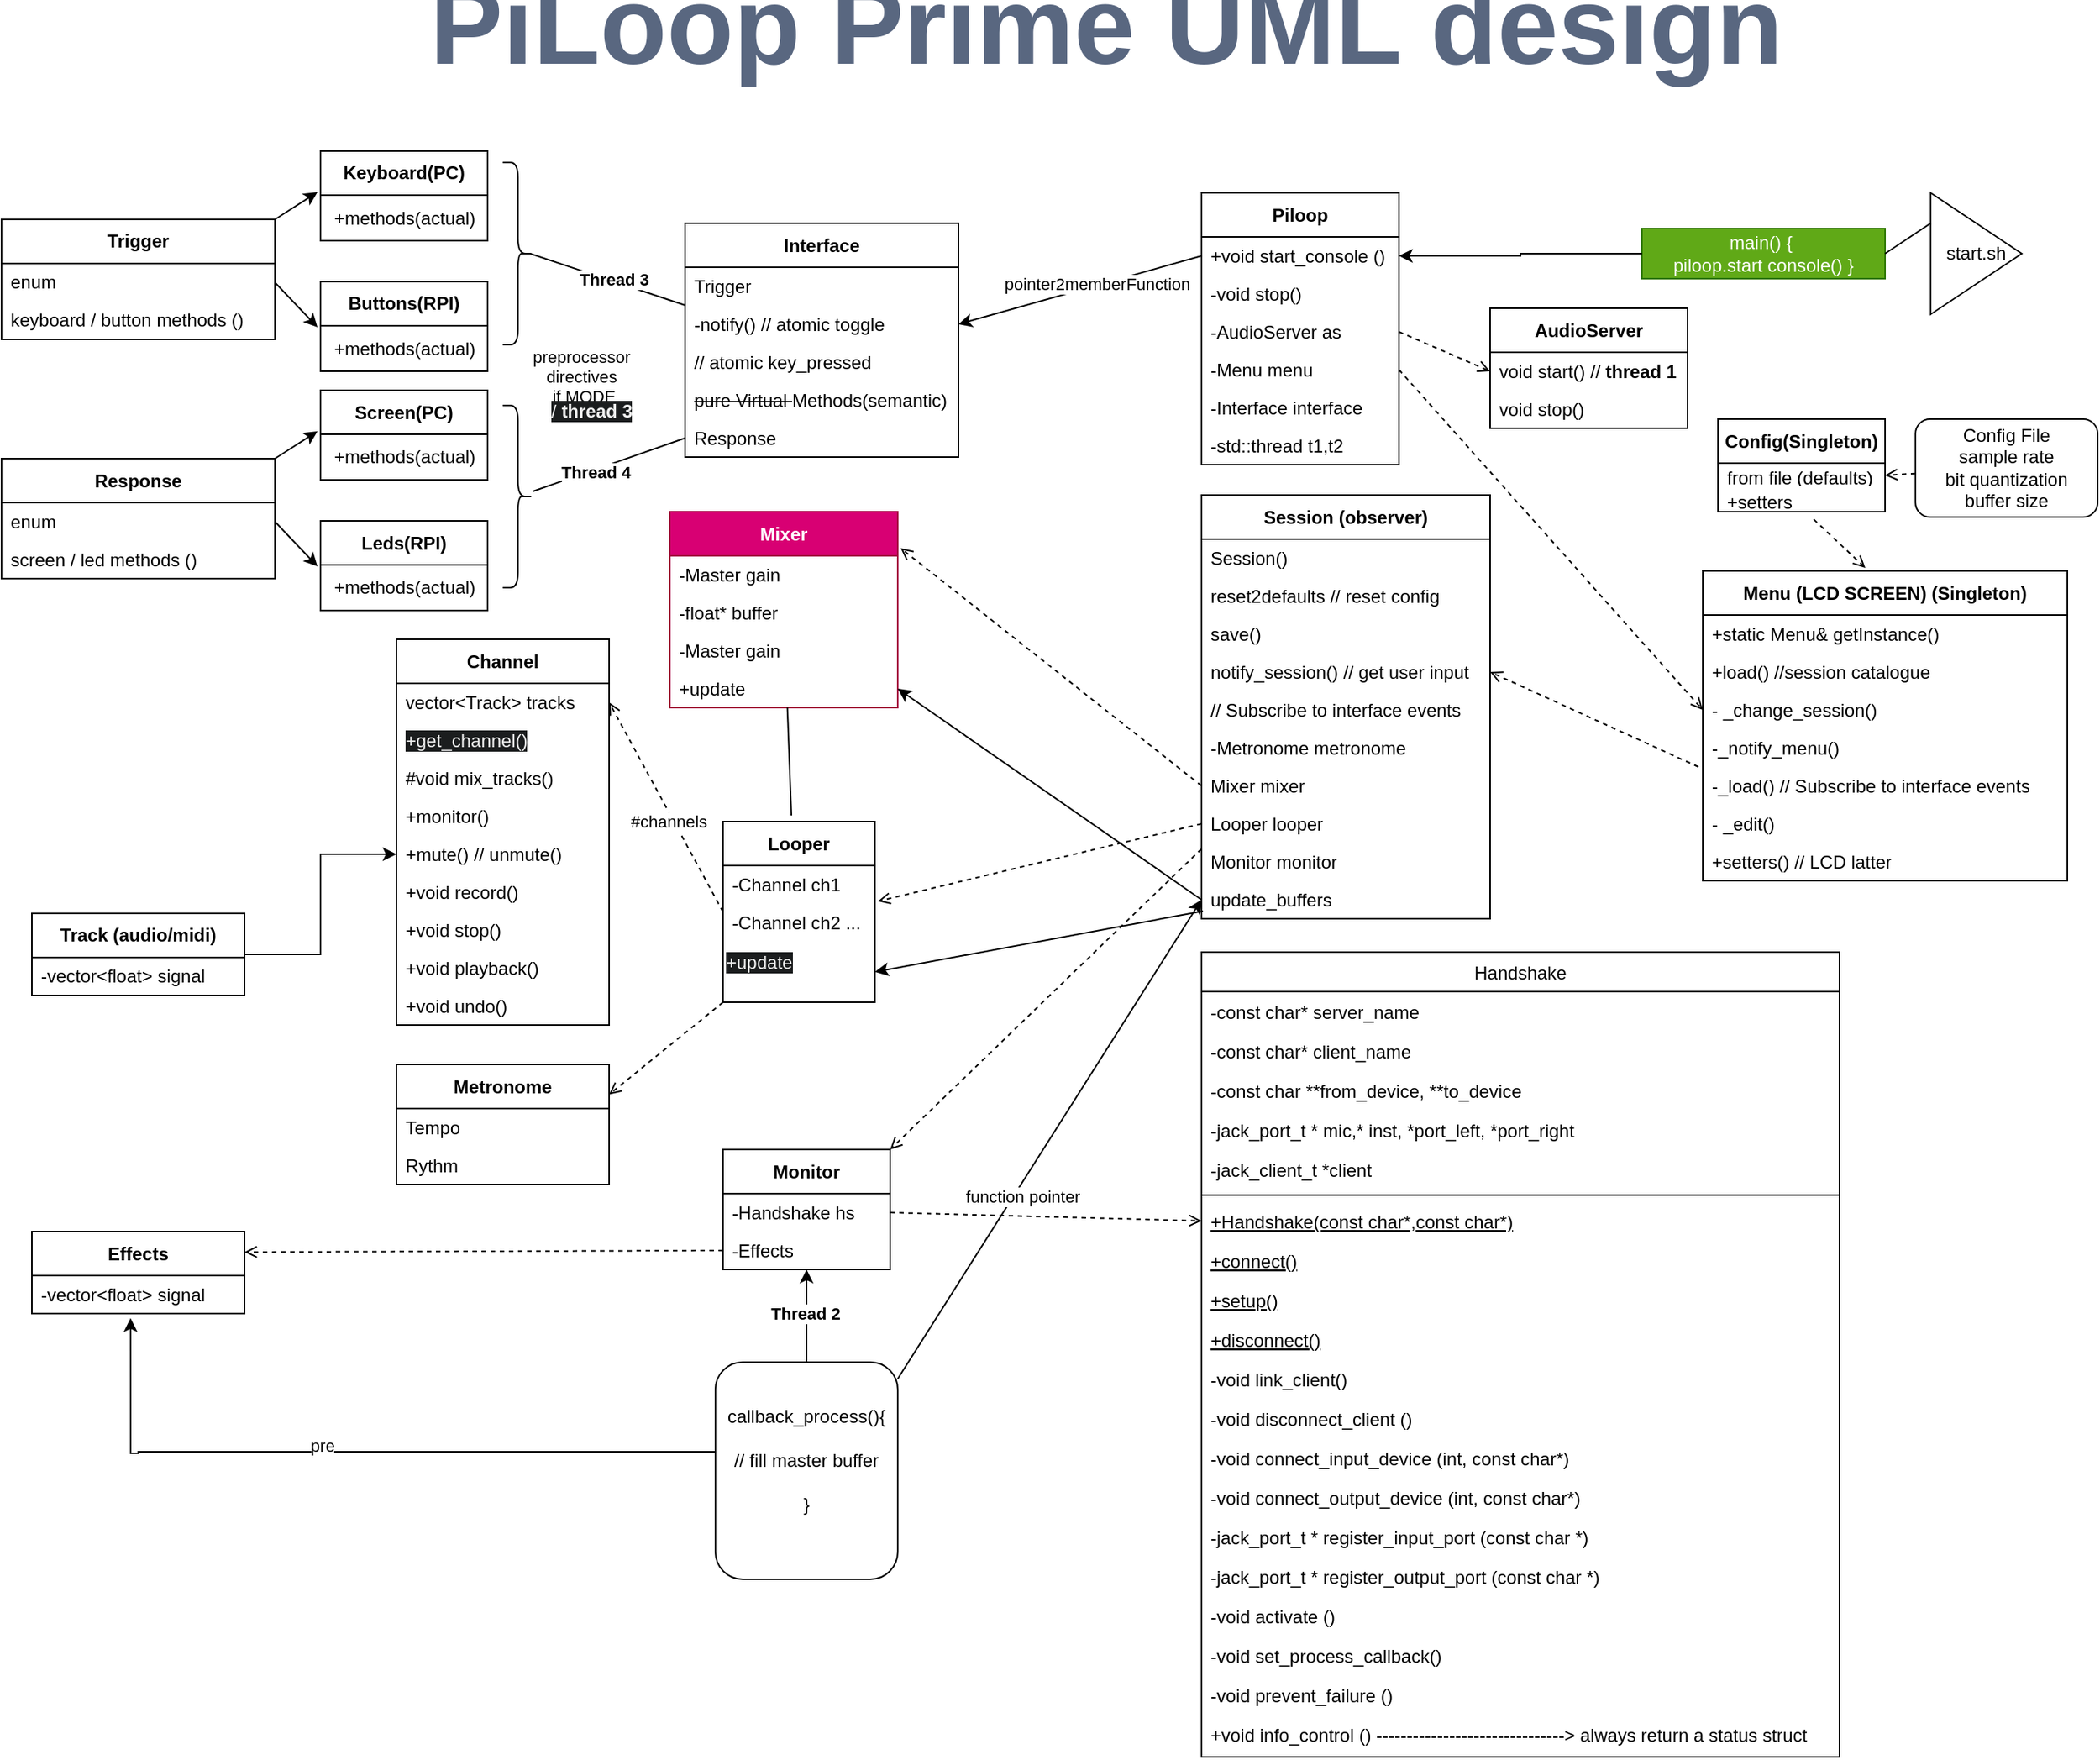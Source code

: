 <mxfile version="24.5.3" type="device">
  <diagram name="Page-1" id="XGVhcD9ddbo2J5RLGVp3">
    <mxGraphModel dx="2284" dy="835" grid="1" gridSize="10" guides="1" tooltips="1" connect="1" arrows="1" fold="1" page="1" pageScale="1" pageWidth="850" pageHeight="1100" math="0" shadow="0">
      <root>
        <mxCell id="0" />
        <mxCell id="1" parent="0" />
        <mxCell id="NVbt_FPyFfX7PNMJ_9gV-1" value="Handshake" style="swimlane;fontStyle=0;align=center;verticalAlign=top;childLayout=stackLayout;horizontal=1;startSize=26;horizontalStack=0;resizeParent=1;resizeLast=0;collapsible=1;marginBottom=0;rounded=0;shadow=0;strokeWidth=1;" parent="1" vertex="1">
          <mxGeometry x="740" y="890" width="420" height="530" as="geometry">
            <mxRectangle x="130" y="380" width="160" height="26" as="alternateBounds" />
          </mxGeometry>
        </mxCell>
        <mxCell id="NVbt_FPyFfX7PNMJ_9gV-2" value="-const char* server_name" style="text;align=left;verticalAlign=top;spacingLeft=4;spacingRight=4;overflow=hidden;rotatable=0;points=[[0,0.5],[1,0.5]];portConstraint=eastwest;" parent="NVbt_FPyFfX7PNMJ_9gV-1" vertex="1">
          <mxGeometry y="26" width="420" height="26" as="geometry" />
        </mxCell>
        <mxCell id="NVbt_FPyFfX7PNMJ_9gV-3" value="-const char* client_name" style="text;align=left;verticalAlign=top;spacingLeft=4;spacingRight=4;overflow=hidden;rotatable=0;points=[[0,0.5],[1,0.5]];portConstraint=eastwest;" parent="NVbt_FPyFfX7PNMJ_9gV-1" vertex="1">
          <mxGeometry y="52" width="420" height="26" as="geometry" />
        </mxCell>
        <mxCell id="NVbt_FPyFfX7PNMJ_9gV-4" value="-const char **from_device, **to_device" style="text;align=left;verticalAlign=top;spacingLeft=4;spacingRight=4;overflow=hidden;rotatable=0;points=[[0,0.5],[1,0.5]];portConstraint=eastwest;" parent="NVbt_FPyFfX7PNMJ_9gV-1" vertex="1">
          <mxGeometry y="78" width="420" height="26" as="geometry" />
        </mxCell>
        <mxCell id="NVbt_FPyFfX7PNMJ_9gV-5" value="-jack_port_t * mic,* inst, *port_left, *port_right" style="text;align=left;verticalAlign=top;spacingLeft=4;spacingRight=4;overflow=hidden;rotatable=0;points=[[0,0.5],[1,0.5]];portConstraint=eastwest;" parent="NVbt_FPyFfX7PNMJ_9gV-1" vertex="1">
          <mxGeometry y="104" width="420" height="26" as="geometry" />
        </mxCell>
        <mxCell id="NVbt_FPyFfX7PNMJ_9gV-6" value="-jack_client_t *client" style="text;align=left;verticalAlign=top;spacingLeft=4;spacingRight=4;overflow=hidden;rotatable=0;points=[[0,0.5],[1,0.5]];portConstraint=eastwest;" parent="NVbt_FPyFfX7PNMJ_9gV-1" vertex="1">
          <mxGeometry y="130" width="420" height="26" as="geometry" />
        </mxCell>
        <mxCell id="NVbt_FPyFfX7PNMJ_9gV-7" value="" style="line;html=1;strokeWidth=1;align=left;verticalAlign=middle;spacingTop=-1;spacingLeft=3;spacingRight=3;rotatable=0;labelPosition=right;points=[];portConstraint=eastwest;" parent="NVbt_FPyFfX7PNMJ_9gV-1" vertex="1">
          <mxGeometry y="156" width="420" height="8" as="geometry" />
        </mxCell>
        <mxCell id="NVbt_FPyFfX7PNMJ_9gV-8" value="+Handshake(const char*,const char*)" style="text;align=left;verticalAlign=top;spacingLeft=4;spacingRight=4;overflow=hidden;rotatable=0;points=[[0,0.5],[1,0.5]];portConstraint=eastwest;fontStyle=4" parent="NVbt_FPyFfX7PNMJ_9gV-1" vertex="1">
          <mxGeometry y="164" width="420" height="26" as="geometry" />
        </mxCell>
        <mxCell id="NVbt_FPyFfX7PNMJ_9gV-9" value="+connect()" style="text;align=left;verticalAlign=top;spacingLeft=4;spacingRight=4;overflow=hidden;rotatable=0;points=[[0,0.5],[1,0.5]];portConstraint=eastwest;fontStyle=4" parent="NVbt_FPyFfX7PNMJ_9gV-1" vertex="1">
          <mxGeometry y="190" width="420" height="26" as="geometry" />
        </mxCell>
        <mxCell id="NVbt_FPyFfX7PNMJ_9gV-10" value="+setup()" style="text;align=left;verticalAlign=top;spacingLeft=4;spacingRight=4;overflow=hidden;rotatable=0;points=[[0,0.5],[1,0.5]];portConstraint=eastwest;fontStyle=4" parent="NVbt_FPyFfX7PNMJ_9gV-1" vertex="1">
          <mxGeometry y="216" width="420" height="26" as="geometry" />
        </mxCell>
        <mxCell id="NVbt_FPyFfX7PNMJ_9gV-11" value="+disconnect()" style="text;align=left;verticalAlign=top;spacingLeft=4;spacingRight=4;overflow=hidden;rotatable=0;points=[[0,0.5],[1,0.5]];portConstraint=eastwest;fontStyle=4" parent="NVbt_FPyFfX7PNMJ_9gV-1" vertex="1">
          <mxGeometry y="242" width="420" height="26" as="geometry" />
        </mxCell>
        <mxCell id="NVbt_FPyFfX7PNMJ_9gV-12" value="-void link_client()" style="text;align=left;verticalAlign=top;spacingLeft=4;spacingRight=4;overflow=hidden;rotatable=0;points=[[0,0.5],[1,0.5]];portConstraint=eastwest;rounded=0;shadow=0;html=0;" parent="NVbt_FPyFfX7PNMJ_9gV-1" vertex="1">
          <mxGeometry y="268" width="420" height="26" as="geometry" />
        </mxCell>
        <mxCell id="NVbt_FPyFfX7PNMJ_9gV-13" value="-void disconnect_client ()" style="text;align=left;verticalAlign=top;spacingLeft=4;spacingRight=4;overflow=hidden;rotatable=0;points=[[0,0.5],[1,0.5]];portConstraint=eastwest;rounded=0;shadow=0;html=0;" parent="NVbt_FPyFfX7PNMJ_9gV-1" vertex="1">
          <mxGeometry y="294" width="420" height="26" as="geometry" />
        </mxCell>
        <mxCell id="NVbt_FPyFfX7PNMJ_9gV-14" value="-void connect_input_device (int, const char*)" style="text;align=left;verticalAlign=top;spacingLeft=4;spacingRight=4;overflow=hidden;rotatable=0;points=[[0,0.5],[1,0.5]];portConstraint=eastwest;rounded=0;shadow=0;html=0;" parent="NVbt_FPyFfX7PNMJ_9gV-1" vertex="1">
          <mxGeometry y="320" width="420" height="26" as="geometry" />
        </mxCell>
        <mxCell id="NVbt_FPyFfX7PNMJ_9gV-15" value="-void connect_output_device (int, const char*)" style="text;align=left;verticalAlign=top;spacingLeft=4;spacingRight=4;overflow=hidden;rotatable=0;points=[[0,0.5],[1,0.5]];portConstraint=eastwest;rounded=0;shadow=0;html=0;" parent="NVbt_FPyFfX7PNMJ_9gV-1" vertex="1">
          <mxGeometry y="346" width="420" height="26" as="geometry" />
        </mxCell>
        <mxCell id="NVbt_FPyFfX7PNMJ_9gV-16" value="-jack_port_t * register_input_port (const char *)" style="text;align=left;verticalAlign=top;spacingLeft=4;spacingRight=4;overflow=hidden;rotatable=0;points=[[0,0.5],[1,0.5]];portConstraint=eastwest;" parent="NVbt_FPyFfX7PNMJ_9gV-1" vertex="1">
          <mxGeometry y="372" width="420" height="26" as="geometry" />
        </mxCell>
        <mxCell id="NVbt_FPyFfX7PNMJ_9gV-17" value="-jack_port_t * register_output_port (const char *)&#xa; " style="text;align=left;verticalAlign=top;spacingLeft=4;spacingRight=4;overflow=hidden;rotatable=0;points=[[0,0.5],[1,0.5]];portConstraint=eastwest;rounded=0;shadow=0;html=0;" parent="NVbt_FPyFfX7PNMJ_9gV-1" vertex="1">
          <mxGeometry y="398" width="420" height="26" as="geometry" />
        </mxCell>
        <mxCell id="NVbt_FPyFfX7PNMJ_9gV-18" value="-void activate ()" style="text;align=left;verticalAlign=top;spacingLeft=4;spacingRight=4;overflow=hidden;rotatable=0;points=[[0,0.5],[1,0.5]];portConstraint=eastwest;rounded=0;shadow=0;html=0;" parent="NVbt_FPyFfX7PNMJ_9gV-1" vertex="1">
          <mxGeometry y="424" width="420" height="26" as="geometry" />
        </mxCell>
        <mxCell id="NVbt_FPyFfX7PNMJ_9gV-19" value="-void set_process_callback()" style="text;align=left;verticalAlign=top;spacingLeft=4;spacingRight=4;overflow=hidden;rotatable=0;points=[[0,0.5],[1,0.5]];portConstraint=eastwest;rounded=0;shadow=0;html=0;" parent="NVbt_FPyFfX7PNMJ_9gV-1" vertex="1">
          <mxGeometry y="450" width="420" height="26" as="geometry" />
        </mxCell>
        <mxCell id="NVbt_FPyFfX7PNMJ_9gV-20" value="-void prevent_failure ()" style="text;align=left;verticalAlign=top;spacingLeft=4;spacingRight=4;overflow=hidden;rotatable=0;points=[[0,0.5],[1,0.5]];portConstraint=eastwest;rounded=0;shadow=0;html=0;" parent="NVbt_FPyFfX7PNMJ_9gV-1" vertex="1">
          <mxGeometry y="476" width="420" height="26" as="geometry" />
        </mxCell>
        <mxCell id="NVbt_FPyFfX7PNMJ_9gV-24" value="+void info_control () -------------------------------&gt; always return a status struct" style="text;align=left;verticalAlign=top;spacingLeft=4;spacingRight=4;overflow=hidden;rotatable=0;points=[[0,0.5],[1,0.5]];portConstraint=eastwest;rounded=0;shadow=0;html=0;" parent="NVbt_FPyFfX7PNMJ_9gV-1" vertex="1">
          <mxGeometry y="502" width="420" height="26" as="geometry" />
        </mxCell>
        <mxCell id="NVbt_FPyFfX7PNMJ_9gV-35" value="Interface" style="swimlane;fontStyle=1;align=center;verticalAlign=middle;childLayout=stackLayout;horizontal=1;startSize=29;horizontalStack=0;resizeParent=1;resizeParentMax=0;resizeLast=0;collapsible=0;marginBottom=0;html=1;whiteSpace=wrap;" parent="1" vertex="1">
          <mxGeometry x="400" y="410" width="180" height="154" as="geometry" />
        </mxCell>
        <mxCell id="NVbt_FPyFfX7PNMJ_9gV-36" value="Trigger" style="text;html=1;strokeColor=none;fillColor=none;align=left;verticalAlign=middle;spacingLeft=4;spacingRight=4;overflow=hidden;rotatable=0;points=[[0,0.5],[1,0.5]];portConstraint=eastwest;whiteSpace=wrap;" parent="NVbt_FPyFfX7PNMJ_9gV-35" vertex="1">
          <mxGeometry y="29" width="180" height="25" as="geometry" />
        </mxCell>
        <mxCell id="NVbt_FPyFfX7PNMJ_9gV-37" value="-notify() // atomic toggle" style="text;html=1;strokeColor=none;fillColor=none;align=left;verticalAlign=middle;spacingLeft=4;spacingRight=4;overflow=hidden;rotatable=0;points=[[0,0.5],[1,0.5]];portConstraint=eastwest;whiteSpace=wrap;" parent="NVbt_FPyFfX7PNMJ_9gV-35" vertex="1">
          <mxGeometry y="54" width="180" height="25" as="geometry" />
        </mxCell>
        <mxCell id="NVbt_FPyFfX7PNMJ_9gV-38" value="// atomic key_pressed" style="text;html=1;strokeColor=none;fillColor=none;align=left;verticalAlign=middle;spacingLeft=4;spacingRight=4;overflow=hidden;rotatable=0;points=[[0,0.5],[1,0.5]];portConstraint=eastwest;whiteSpace=wrap;" parent="NVbt_FPyFfX7PNMJ_9gV-35" vertex="1">
          <mxGeometry y="79" width="180" height="25" as="geometry" />
        </mxCell>
        <mxCell id="NVbt_FPyFfX7PNMJ_9gV-39" value="&lt;strike&gt;pure Virtual &lt;/strike&gt;Methods(semantic)" style="text;html=1;strokeColor=none;fillColor=none;align=left;verticalAlign=middle;spacingLeft=4;spacingRight=4;overflow=hidden;rotatable=0;points=[[0,0.5],[1,0.5]];portConstraint=eastwest;whiteSpace=wrap;" parent="NVbt_FPyFfX7PNMJ_9gV-35" vertex="1">
          <mxGeometry y="104" width="180" height="25" as="geometry" />
        </mxCell>
        <mxCell id="QDUoG8_joEL5aMxDovRl-28" value="Response" style="text;html=1;strokeColor=none;fillColor=none;align=left;verticalAlign=middle;spacingLeft=4;spacingRight=4;overflow=hidden;rotatable=0;points=[[0,0.5],[1,0.5]];portConstraint=eastwest;whiteSpace=wrap;" parent="NVbt_FPyFfX7PNMJ_9gV-35" vertex="1">
          <mxGeometry y="129" width="180" height="25" as="geometry" />
        </mxCell>
        <mxCell id="NVbt_FPyFfX7PNMJ_9gV-40" value="Track (audio/midi)" style="swimlane;fontStyle=1;align=center;verticalAlign=middle;childLayout=stackLayout;horizontal=1;startSize=29;horizontalStack=0;resizeParent=1;resizeParentMax=0;resizeLast=0;collapsible=0;marginBottom=0;html=1;whiteSpace=wrap;" parent="1" vertex="1">
          <mxGeometry x="-30" y="864.5" width="140" height="54" as="geometry" />
        </mxCell>
        <mxCell id="NVbt_FPyFfX7PNMJ_9gV-41" value="-vector&amp;lt;float&amp;gt; signal" style="text;html=1;strokeColor=none;fillColor=none;align=left;verticalAlign=middle;spacingLeft=4;spacingRight=4;overflow=hidden;rotatable=0;points=[[0,0.5],[1,0.5]];portConstraint=eastwest;whiteSpace=wrap;" parent="NVbt_FPyFfX7PNMJ_9gV-40" vertex="1">
          <mxGeometry y="29" width="140" height="25" as="geometry" />
        </mxCell>
        <mxCell id="NVbt_FPyFfX7PNMJ_9gV-42" value="Session (observer)" style="swimlane;fontStyle=1;align=center;verticalAlign=middle;childLayout=stackLayout;horizontal=1;startSize=29;horizontalStack=0;resizeParent=1;resizeParentMax=0;resizeLast=0;collapsible=0;marginBottom=0;html=1;whiteSpace=wrap;" parent="1" vertex="1">
          <mxGeometry x="740" y="589" width="190" height="279" as="geometry" />
        </mxCell>
        <mxCell id="NVbt_FPyFfX7PNMJ_9gV-43" value="Session()" style="text;html=1;strokeColor=none;fillColor=none;align=left;verticalAlign=middle;spacingLeft=4;spacingRight=4;overflow=hidden;rotatable=0;points=[[0,0.5],[1,0.5]];portConstraint=eastwest;whiteSpace=wrap;" parent="NVbt_FPyFfX7PNMJ_9gV-42" vertex="1">
          <mxGeometry y="29" width="190" height="25" as="geometry" />
        </mxCell>
        <mxCell id="NVbt_FPyFfX7PNMJ_9gV-44" value="reset2defaults // reset config" style="text;html=1;strokeColor=none;fillColor=none;align=left;verticalAlign=middle;spacingLeft=4;spacingRight=4;overflow=hidden;rotatable=0;points=[[0,0.5],[1,0.5]];portConstraint=eastwest;whiteSpace=wrap;" parent="NVbt_FPyFfX7PNMJ_9gV-42" vertex="1">
          <mxGeometry y="54" width="190" height="25" as="geometry" />
        </mxCell>
        <mxCell id="NVbt_FPyFfX7PNMJ_9gV-45" value="save()" style="text;html=1;strokeColor=none;fillColor=none;align=left;verticalAlign=middle;spacingLeft=4;spacingRight=4;overflow=hidden;rotatable=0;points=[[0,0.5],[1,0.5]];portConstraint=eastwest;whiteSpace=wrap;" parent="NVbt_FPyFfX7PNMJ_9gV-42" vertex="1">
          <mxGeometry y="79" width="190" height="25" as="geometry" />
        </mxCell>
        <mxCell id="NVbt_FPyFfX7PNMJ_9gV-46" value="notify_session() // get user input" style="text;html=1;strokeColor=none;fillColor=none;align=left;verticalAlign=middle;spacingLeft=4;spacingRight=4;overflow=hidden;rotatable=0;points=[[0,0.5],[1,0.5]];portConstraint=eastwest;whiteSpace=wrap;" parent="NVbt_FPyFfX7PNMJ_9gV-42" vertex="1">
          <mxGeometry y="104" width="190" height="25" as="geometry" />
        </mxCell>
        <mxCell id="NVbt_FPyFfX7PNMJ_9gV-47" value="// Subscribe to interface events" style="text;html=1;strokeColor=none;fillColor=none;align=left;verticalAlign=middle;spacingLeft=4;spacingRight=4;overflow=hidden;rotatable=0;points=[[0,0.5],[1,0.5]];portConstraint=eastwest;whiteSpace=wrap;" parent="NVbt_FPyFfX7PNMJ_9gV-42" vertex="1">
          <mxGeometry y="129" width="190" height="25" as="geometry" />
        </mxCell>
        <mxCell id="NVbt_FPyFfX7PNMJ_9gV-48" value="-Metronome metronome" style="text;html=1;strokeColor=none;fillColor=none;align=left;verticalAlign=middle;spacingLeft=4;spacingRight=4;overflow=hidden;rotatable=0;points=[[0,0.5],[1,0.5]];portConstraint=eastwest;whiteSpace=wrap;" parent="NVbt_FPyFfX7PNMJ_9gV-42" vertex="1">
          <mxGeometry y="154" width="190" height="25" as="geometry" />
        </mxCell>
        <mxCell id="NVbt_FPyFfX7PNMJ_9gV-50" value="Mixer mixer" style="text;html=1;strokeColor=none;fillColor=none;align=left;verticalAlign=middle;spacingLeft=4;spacingRight=4;overflow=hidden;rotatable=0;points=[[0,0.5],[1,0.5]];portConstraint=eastwest;whiteSpace=wrap;" parent="NVbt_FPyFfX7PNMJ_9gV-42" vertex="1">
          <mxGeometry y="179" width="190" height="25" as="geometry" />
        </mxCell>
        <mxCell id="NVbt_FPyFfX7PNMJ_9gV-49" value="Looper looper" style="text;html=1;strokeColor=none;fillColor=none;align=left;verticalAlign=middle;spacingLeft=4;spacingRight=4;overflow=hidden;rotatable=0;points=[[0,0.5],[1,0.5]];portConstraint=eastwest;whiteSpace=wrap;" parent="NVbt_FPyFfX7PNMJ_9gV-42" vertex="1">
          <mxGeometry y="204" width="190" height="25" as="geometry" />
        </mxCell>
        <mxCell id="NVbt_FPyFfX7PNMJ_9gV-51" value="Monitor monitor" style="text;html=1;strokeColor=none;fillColor=none;align=left;verticalAlign=middle;spacingLeft=4;spacingRight=4;overflow=hidden;rotatable=0;points=[[0,0.5],[1,0.5]];portConstraint=eastwest;whiteSpace=wrap;" parent="NVbt_FPyFfX7PNMJ_9gV-42" vertex="1">
          <mxGeometry y="229" width="190" height="25" as="geometry" />
        </mxCell>
        <mxCell id="QDUoG8_joEL5aMxDovRl-12" value="update_buffers" style="text;html=1;strokeColor=none;fillColor=none;align=left;verticalAlign=middle;spacingLeft=4;spacingRight=4;overflow=hidden;rotatable=0;points=[[0,0.5],[1,0.5]];portConstraint=eastwest;whiteSpace=wrap;" parent="NVbt_FPyFfX7PNMJ_9gV-42" vertex="1">
          <mxGeometry y="254" width="190" height="25" as="geometry" />
        </mxCell>
        <mxCell id="NVbt_FPyFfX7PNMJ_9gV-52" value="Metronome" style="swimlane;fontStyle=1;align=center;verticalAlign=middle;childLayout=stackLayout;horizontal=1;startSize=29;horizontalStack=0;resizeParent=1;resizeParentMax=0;resizeLast=0;collapsible=0;marginBottom=0;html=1;whiteSpace=wrap;" parent="1" vertex="1">
          <mxGeometry x="210" y="964" width="140" height="79" as="geometry" />
        </mxCell>
        <mxCell id="NVbt_FPyFfX7PNMJ_9gV-53" value="Tempo" style="text;html=1;strokeColor=none;fillColor=none;align=left;verticalAlign=middle;spacingLeft=4;spacingRight=4;overflow=hidden;rotatable=0;points=[[0,0.5],[1,0.5]];portConstraint=eastwest;whiteSpace=wrap;" parent="NVbt_FPyFfX7PNMJ_9gV-52" vertex="1">
          <mxGeometry y="29" width="140" height="25" as="geometry" />
        </mxCell>
        <mxCell id="NVbt_FPyFfX7PNMJ_9gV-54" value="Rythm" style="text;html=1;strokeColor=none;fillColor=none;align=left;verticalAlign=middle;spacingLeft=4;spacingRight=4;overflow=hidden;rotatable=0;points=[[0,0.5],[1,0.5]];portConstraint=eastwest;whiteSpace=wrap;" parent="NVbt_FPyFfX7PNMJ_9gV-52" vertex="1">
          <mxGeometry y="54" width="140" height="25" as="geometry" />
        </mxCell>
        <mxCell id="NVbt_FPyFfX7PNMJ_9gV-55" value="Menu (LCD SCREEN) (Singleton)" style="swimlane;fontStyle=1;align=center;verticalAlign=middle;childLayout=stackLayout;horizontal=1;startSize=29;horizontalStack=0;resizeParent=1;resizeParentMax=0;resizeLast=0;collapsible=0;marginBottom=0;html=1;whiteSpace=wrap;" parent="1" vertex="1">
          <mxGeometry x="1070" y="639" width="240" height="204" as="geometry" />
        </mxCell>
        <mxCell id="NVbt_FPyFfX7PNMJ_9gV-56" value="+static Menu&amp;amp; getInstance()" style="text;html=1;strokeColor=none;fillColor=none;align=left;verticalAlign=middle;spacingLeft=4;spacingRight=4;overflow=hidden;rotatable=0;points=[[0,0.5],[1,0.5]];portConstraint=eastwest;whiteSpace=wrap;" parent="NVbt_FPyFfX7PNMJ_9gV-55" vertex="1">
          <mxGeometry y="29" width="240" height="25" as="geometry" />
        </mxCell>
        <mxCell id="NVbt_FPyFfX7PNMJ_9gV-57" value="+load() //session catalogue" style="text;html=1;strokeColor=none;fillColor=none;align=left;verticalAlign=middle;spacingLeft=4;spacingRight=4;overflow=hidden;rotatable=0;points=[[0,0.5],[1,0.5]];portConstraint=eastwest;whiteSpace=wrap;" parent="NVbt_FPyFfX7PNMJ_9gV-55" vertex="1">
          <mxGeometry y="54" width="240" height="25" as="geometry" />
        </mxCell>
        <mxCell id="NVbt_FPyFfX7PNMJ_9gV-58" value="- _change_session()" style="text;html=1;strokeColor=none;fillColor=none;align=left;verticalAlign=middle;spacingLeft=4;spacingRight=4;overflow=hidden;rotatable=0;points=[[0,0.5],[1,0.5]];portConstraint=eastwest;whiteSpace=wrap;" parent="NVbt_FPyFfX7PNMJ_9gV-55" vertex="1">
          <mxGeometry y="79" width="240" height="25" as="geometry" />
        </mxCell>
        <mxCell id="NVbt_FPyFfX7PNMJ_9gV-59" value="-_notify_menu()" style="text;html=1;strokeColor=none;fillColor=none;align=left;verticalAlign=middle;spacingLeft=4;spacingRight=4;overflow=hidden;rotatable=0;points=[[0,0.5],[1,0.5]];portConstraint=eastwest;whiteSpace=wrap;" parent="NVbt_FPyFfX7PNMJ_9gV-55" vertex="1">
          <mxGeometry y="104" width="240" height="25" as="geometry" />
        </mxCell>
        <mxCell id="NVbt_FPyFfX7PNMJ_9gV-60" value="-_load() // Subscribe to interface events" style="text;html=1;strokeColor=none;fillColor=none;align=left;verticalAlign=middle;spacingLeft=4;spacingRight=4;overflow=hidden;rotatable=0;points=[[0,0.5],[1,0.5]];portConstraint=eastwest;whiteSpace=wrap;" parent="NVbt_FPyFfX7PNMJ_9gV-55" vertex="1">
          <mxGeometry y="129" width="240" height="25" as="geometry" />
        </mxCell>
        <mxCell id="NVbt_FPyFfX7PNMJ_9gV-61" value="- _edit()&amp;nbsp;" style="text;html=1;strokeColor=none;fillColor=none;align=left;verticalAlign=middle;spacingLeft=4;spacingRight=4;overflow=hidden;rotatable=0;points=[[0,0.5],[1,0.5]];portConstraint=eastwest;whiteSpace=wrap;" parent="NVbt_FPyFfX7PNMJ_9gV-55" vertex="1">
          <mxGeometry y="154" width="240" height="25" as="geometry" />
        </mxCell>
        <mxCell id="NVbt_FPyFfX7PNMJ_9gV-62" value="+setters() // LCD latter" style="text;html=1;strokeColor=none;fillColor=none;align=left;verticalAlign=middle;spacingLeft=4;spacingRight=4;overflow=hidden;rotatable=0;points=[[0,0.5],[1,0.5]];portConstraint=eastwest;whiteSpace=wrap;" parent="NVbt_FPyFfX7PNMJ_9gV-55" vertex="1">
          <mxGeometry y="179" width="240" height="25" as="geometry" />
        </mxCell>
        <mxCell id="NVbt_FPyFfX7PNMJ_9gV-63" value="Config(Singleton)" style="swimlane;fontStyle=1;align=center;verticalAlign=middle;childLayout=stackLayout;horizontal=1;startSize=29;horizontalStack=0;resizeParent=1;resizeParentMax=0;resizeLast=0;collapsible=0;marginBottom=0;html=1;whiteSpace=wrap;" parent="1" vertex="1">
          <mxGeometry x="1080" y="539" width="110" height="61" as="geometry" />
        </mxCell>
        <mxCell id="NVbt_FPyFfX7PNMJ_9gV-64" value="from&amp;nbsp;&lt;span style=&quot;background-color: initial;&quot;&gt;file (defaults)&lt;/span&gt;" style="text;html=1;strokeColor=none;fillColor=none;align=left;verticalAlign=middle;spacingLeft=4;spacingRight=4;overflow=hidden;rotatable=0;points=[[0,0.5],[1,0.5]];portConstraint=eastwest;whiteSpace=wrap;" parent="NVbt_FPyFfX7PNMJ_9gV-63" vertex="1">
          <mxGeometry y="29" width="110" height="16" as="geometry" />
        </mxCell>
        <mxCell id="NVbt_FPyFfX7PNMJ_9gV-65" value="+setters" style="text;html=1;strokeColor=none;fillColor=none;align=left;verticalAlign=middle;spacingLeft=4;spacingRight=4;overflow=hidden;rotatable=0;points=[[0,0.5],[1,0.5]];portConstraint=eastwest;whiteSpace=wrap;" parent="NVbt_FPyFfX7PNMJ_9gV-63" vertex="1">
          <mxGeometry y="45" width="110" height="16" as="geometry" />
        </mxCell>
        <mxCell id="NVbt_FPyFfX7PNMJ_9gV-66" value="Trigger" style="swimlane;fontStyle=1;align=center;verticalAlign=middle;childLayout=stackLayout;horizontal=1;startSize=29;horizontalStack=0;resizeParent=1;resizeParentMax=0;resizeLast=0;collapsible=0;marginBottom=0;html=1;whiteSpace=wrap;" parent="1" vertex="1">
          <mxGeometry x="-50" y="407.5" width="180" height="79" as="geometry" />
        </mxCell>
        <mxCell id="NVbt_FPyFfX7PNMJ_9gV-67" value="enum" style="text;html=1;strokeColor=none;fillColor=none;align=left;verticalAlign=middle;spacingLeft=4;spacingRight=4;overflow=hidden;rotatable=0;points=[[0,0.5],[1,0.5]];portConstraint=eastwest;whiteSpace=wrap;" parent="NVbt_FPyFfX7PNMJ_9gV-66" vertex="1">
          <mxGeometry y="29" width="180" height="25" as="geometry" />
        </mxCell>
        <mxCell id="NVbt_FPyFfX7PNMJ_9gV-68" value="keyboard / button methods ()" style="text;html=1;strokeColor=none;fillColor=none;align=left;verticalAlign=middle;spacingLeft=4;spacingRight=4;overflow=hidden;rotatable=0;points=[[0,0.5],[1,0.5]];portConstraint=eastwest;whiteSpace=wrap;" parent="NVbt_FPyFfX7PNMJ_9gV-66" vertex="1">
          <mxGeometry y="54" width="180" height="25" as="geometry" />
        </mxCell>
        <mxCell id="NVbt_FPyFfX7PNMJ_9gV-69" value="Channel" style="swimlane;fontStyle=1;align=center;verticalAlign=middle;childLayout=stackLayout;horizontal=1;startSize=29;horizontalStack=0;resizeParent=1;resizeParentMax=0;resizeLast=0;collapsible=0;marginBottom=0;html=1;whiteSpace=wrap;" parent="1" vertex="1">
          <mxGeometry x="210" y="684" width="140" height="254" as="geometry" />
        </mxCell>
        <mxCell id="NVbt_FPyFfX7PNMJ_9gV-70" value="vector&amp;lt;Track&amp;gt; tracks" style="text;html=1;strokeColor=none;fillColor=none;align=left;verticalAlign=middle;spacingLeft=4;spacingRight=4;overflow=hidden;rotatable=0;points=[[0,0.5],[1,0.5]];portConstraint=eastwest;whiteSpace=wrap;" parent="NVbt_FPyFfX7PNMJ_9gV-69" vertex="1">
          <mxGeometry y="29" width="140" height="25" as="geometry" />
        </mxCell>
        <mxCell id="NVbt_FPyFfX7PNMJ_9gV-71" value="&lt;span style=&quot;color: rgb(240, 240, 240); font-family: Helvetica; font-size: 12px; font-style: normal; font-variant-ligatures: normal; font-variant-caps: normal; font-weight: 400; letter-spacing: normal; orphans: 2; text-align: left; text-indent: 0px; text-transform: none; widows: 2; word-spacing: 0px; -webkit-text-stroke-width: 0px; white-space: normal; background-color: rgb(27, 29, 30); text-decoration-thickness: initial; text-decoration-style: initial; text-decoration-color: initial; display: inline !important; float: none;&quot;&gt;+get_channel()&lt;/span&gt;" style="text;html=1;strokeColor=none;fillColor=none;align=left;verticalAlign=middle;spacingLeft=4;spacingRight=4;overflow=hidden;rotatable=0;points=[[0,0.5],[1,0.5]];portConstraint=eastwest;whiteSpace=wrap;" parent="NVbt_FPyFfX7PNMJ_9gV-69" vertex="1">
          <mxGeometry y="54" width="140" height="25" as="geometry" />
        </mxCell>
        <mxCell id="NVbt_FPyFfX7PNMJ_9gV-72" value="#void mix_tracks()" style="text;html=1;strokeColor=none;fillColor=none;align=left;verticalAlign=middle;spacingLeft=4;spacingRight=4;overflow=hidden;rotatable=0;points=[[0,0.5],[1,0.5]];portConstraint=eastwest;whiteSpace=wrap;" parent="NVbt_FPyFfX7PNMJ_9gV-69" vertex="1">
          <mxGeometry y="79" width="140" height="25" as="geometry" />
        </mxCell>
        <mxCell id="NVbt_FPyFfX7PNMJ_9gV-73" value="+monitor()" style="text;html=1;strokeColor=none;fillColor=none;align=left;verticalAlign=middle;spacingLeft=4;spacingRight=4;overflow=hidden;rotatable=0;points=[[0,0.5],[1,0.5]];portConstraint=eastwest;whiteSpace=wrap;" parent="NVbt_FPyFfX7PNMJ_9gV-69" vertex="1">
          <mxGeometry y="104" width="140" height="25" as="geometry" />
        </mxCell>
        <mxCell id="NVbt_FPyFfX7PNMJ_9gV-74" value="+mute() // unmute()" style="text;html=1;strokeColor=none;fillColor=none;align=left;verticalAlign=middle;spacingLeft=4;spacingRight=4;overflow=hidden;rotatable=0;points=[[0,0.5],[1,0.5]];portConstraint=eastwest;whiteSpace=wrap;" parent="NVbt_FPyFfX7PNMJ_9gV-69" vertex="1">
          <mxGeometry y="129" width="140" height="25" as="geometry" />
        </mxCell>
        <mxCell id="NVbt_FPyFfX7PNMJ_9gV-75" value="&lt;div&gt;+void record()&lt;/div&gt;" style="text;html=1;strokeColor=none;fillColor=none;align=left;verticalAlign=middle;spacingLeft=4;spacingRight=4;overflow=hidden;rotatable=0;points=[[0,0.5],[1,0.5]];portConstraint=eastwest;whiteSpace=wrap;" parent="NVbt_FPyFfX7PNMJ_9gV-69" vertex="1">
          <mxGeometry y="154" width="140" height="25" as="geometry" />
        </mxCell>
        <mxCell id="NVbt_FPyFfX7PNMJ_9gV-76" value="&lt;div&gt;+void stop()&lt;/div&gt;" style="text;html=1;strokeColor=none;fillColor=none;align=left;verticalAlign=middle;spacingLeft=4;spacingRight=4;overflow=hidden;rotatable=0;points=[[0,0.5],[1,0.5]];portConstraint=eastwest;whiteSpace=wrap;" parent="NVbt_FPyFfX7PNMJ_9gV-69" vertex="1">
          <mxGeometry y="179" width="140" height="25" as="geometry" />
        </mxCell>
        <mxCell id="NVbt_FPyFfX7PNMJ_9gV-77" value="&lt;div&gt;+void playback()&lt;/div&gt;" style="text;html=1;strokeColor=none;fillColor=none;align=left;verticalAlign=middle;spacingLeft=4;spacingRight=4;overflow=hidden;rotatable=0;points=[[0,0.5],[1,0.5]];portConstraint=eastwest;whiteSpace=wrap;" parent="NVbt_FPyFfX7PNMJ_9gV-69" vertex="1">
          <mxGeometry y="204" width="140" height="25" as="geometry" />
        </mxCell>
        <mxCell id="NVbt_FPyFfX7PNMJ_9gV-78" value="+void undo()" style="text;html=1;strokeColor=none;fillColor=none;align=left;verticalAlign=middle;spacingLeft=4;spacingRight=4;overflow=hidden;rotatable=0;points=[[0,0.5],[1,0.5]];portConstraint=eastwest;whiteSpace=wrap;" parent="NVbt_FPyFfX7PNMJ_9gV-69" vertex="1">
          <mxGeometry y="229" width="140" height="25" as="geometry" />
        </mxCell>
        <mxCell id="NVbt_FPyFfX7PNMJ_9gV-79" style="edgeStyle=orthogonalEdgeStyle;rounded=0;orthogonalLoop=1;jettySize=auto;html=1;exitX=0.017;exitY=0.552;exitDx=0;exitDy=0;exitPerimeter=0;entryX=0.464;entryY=1.12;entryDx=0;entryDy=0;entryPerimeter=0;" parent="1" source="NVbt_FPyFfX7PNMJ_9gV-83" target="NVbt_FPyFfX7PNMJ_9gV-82" edge="1">
          <mxGeometry relative="1" as="geometry">
            <mxPoint x="10" y="1080" as="sourcePoint" />
            <mxPoint x="-10" y="1260" as="targetPoint" />
            <Array as="points">
              <mxPoint x="40" y="1219" />
              <mxPoint x="40" y="1220" />
              <mxPoint x="35" y="1220" />
            </Array>
          </mxGeometry>
        </mxCell>
        <mxCell id="NVbt_FPyFfX7PNMJ_9gV-80" value="pre" style="edgeLabel;html=1;align=center;verticalAlign=middle;resizable=0;points=[];" parent="NVbt_FPyFfX7PNMJ_9gV-79" vertex="1" connectable="0">
          <mxGeometry x="0.132" y="-4" relative="1" as="geometry">
            <mxPoint as="offset" />
          </mxGeometry>
        </mxCell>
        <mxCell id="NVbt_FPyFfX7PNMJ_9gV-81" value="Effects" style="swimlane;fontStyle=1;align=center;verticalAlign=middle;childLayout=stackLayout;horizontal=1;startSize=29;horizontalStack=0;resizeParent=1;resizeParentMax=0;resizeLast=0;collapsible=0;marginBottom=0;html=1;whiteSpace=wrap;" parent="1" vertex="1">
          <mxGeometry x="-30" y="1074" width="140" height="54" as="geometry" />
        </mxCell>
        <mxCell id="NVbt_FPyFfX7PNMJ_9gV-82" value="-vector&amp;lt;float&amp;gt; signal" style="text;html=1;strokeColor=none;fillColor=none;align=left;verticalAlign=middle;spacingLeft=4;spacingRight=4;overflow=hidden;rotatable=0;points=[[0,0.5],[1,0.5]];portConstraint=eastwest;whiteSpace=wrap;" parent="NVbt_FPyFfX7PNMJ_9gV-81" vertex="1">
          <mxGeometry y="29" width="140" height="25" as="geometry" />
        </mxCell>
        <mxCell id="NVbt_FPyFfX7PNMJ_9gV-148" style="edgeStyle=orthogonalEdgeStyle;rounded=0;orthogonalLoop=1;jettySize=auto;html=1;exitX=0.5;exitY=0;exitDx=0;exitDy=0;entryX=0.5;entryY=1;entryDx=0;entryDy=0;" parent="1" source="NVbt_FPyFfX7PNMJ_9gV-83" target="NVbt_FPyFfX7PNMJ_9gV-119" edge="1">
          <mxGeometry relative="1" as="geometry" />
        </mxCell>
        <mxCell id="xVVGTBvcF-fDN-r8u12P-8" value="&lt;span style=&quot;color: rgba(0, 0, 0, 0); font-family: monospace; font-size: 0px; text-align: start; background-color: rgb(27, 29, 30);&quot;&gt;%3CmxGraphModel%3E%3Croot%3E%3CmxCell%20id%3D%220%22%2F%3E%3CmxCell%20id%3D%221%22%20parent%3D%220%22%2F%3E%3CmxCell%20id%3D%222%22%20value%3D%22%26lt%3Bb%26gt%3BThread%202%26lt%3B%2Fb%26gt%3B%22%20style%3D%22edgeLabel%3Bhtml%3D1%3Balign%3Dcenter%3BverticalAlign%3Dmiddle%3Bresizable%3D0%3Bpoints%3D%5B%5D%3B%22%20vertex%3D%221%22%20connectable%3D%220%22%20parent%3D%221%22%3E%3CmxGeometry%20x%3D%22619.112%22%20y%3D%22940.541%22%20as%3D%22geometry%22%2F%3E%3C%2FmxCell%3E%3C%2Froot%3E%3C%2FmxGraphModel%3E&lt;/span&gt;" style="edgeLabel;html=1;align=center;verticalAlign=middle;resizable=0;points=[];" vertex="1" connectable="0" parent="NVbt_FPyFfX7PNMJ_9gV-148">
          <mxGeometry x="-0.415" y="1" relative="1" as="geometry">
            <mxPoint as="offset" />
          </mxGeometry>
        </mxCell>
        <mxCell id="xVVGTBvcF-fDN-r8u12P-9" value="&lt;span style=&quot;color: rgba(0, 0, 0, 0); font-family: monospace; font-size: 0px; text-align: start; background-color: rgb(27, 29, 30);&quot;&gt;%3CmxGraphModel%3E%3Croot%3E%3CmxCell%20id%3D%220%22%2F%3E%3CmxCell%20id%3D%221%22%20parent%3D%220%22%2F%3E%3CmxCell%20id%3D%222%22%20value%3D%22%26lt%3Bb%26gt%3BThread%202%26lt%3B%2Fb%26gt%3B%22%20style%3D%22edgeLabel%3Bhtml%3D1%3Balign%3Dcenter%3BverticalAlign%3Dmiddle%3Bresizable%3D0%3Bpoints%3D%5B%5D%3B%22%20vertex%3D%221%22%20connectable%3D%220%22%20parent%3D%221%22%3E%3CmxGeometry%20x%3D%22619.112%22%20y%3D%22940.541%22%20as%3D%22geometry%22%2F%3E%3C%2FmxCell%3E%3C%2Froot%3E%3C%2FmxGraphModel%3&lt;/span&gt;" style="edgeLabel;html=1;align=center;verticalAlign=middle;resizable=0;points=[];" vertex="1" connectable="0" parent="NVbt_FPyFfX7PNMJ_9gV-148">
          <mxGeometry x="0.016" y="-1" relative="1" as="geometry">
            <mxPoint as="offset" />
          </mxGeometry>
        </mxCell>
        <mxCell id="xVVGTBvcF-fDN-r8u12P-10" value="&lt;b&gt;Thread 2&lt;/b&gt;" style="edgeLabel;html=1;align=center;verticalAlign=middle;resizable=0;points=[];" vertex="1" connectable="0" parent="NVbt_FPyFfX7PNMJ_9gV-148">
          <mxGeometry x="0.049" y="1" relative="1" as="geometry">
            <mxPoint as="offset" />
          </mxGeometry>
        </mxCell>
        <mxCell id="NVbt_FPyFfX7PNMJ_9gV-83" value="&lt;div&gt;callback_process(){&lt;/div&gt;&lt;div&gt;&lt;br&gt;&lt;/div&gt;&lt;div&gt;// fill master buffer&lt;/div&gt;&lt;div&gt;&lt;br&gt;&lt;/div&gt;&lt;div&gt;}&lt;/div&gt;&lt;div&gt;&lt;br&gt;&lt;/div&gt;" style="rounded=1;whiteSpace=wrap;html=1;" parent="1" vertex="1">
          <mxGeometry x="420" y="1160" width="120" height="143" as="geometry" />
        </mxCell>
        <mxCell id="NVbt_FPyFfX7PNMJ_9gV-84" value="&lt;div&gt;&lt;span style=&quot;background-color: initial;&quot;&gt;Config File&lt;/span&gt;&lt;br&gt;&lt;/div&gt;&lt;div&gt;sample rate&lt;/div&gt;&lt;div&gt;bit quantization&lt;/div&gt;&lt;div&gt;buffer size&lt;/div&gt;" style="rounded=1;whiteSpace=wrap;html=1;" parent="1" vertex="1">
          <mxGeometry x="1210" y="539" width="120" height="64.5" as="geometry" />
        </mxCell>
        <mxCell id="NVbt_FPyFfX7PNMJ_9gV-85" value="" style="endArrow=none;html=1;rounded=0;exitX=0.1;exitY=0.5;exitDx=0;exitDy=0;entryX=0;entryY=0;entryDx=0;entryDy=0;exitPerimeter=0;entryPerimeter=0;" parent="1" source="NVbt_FPyFfX7PNMJ_9gV-127" target="NVbt_FPyFfX7PNMJ_9gV-37" edge="1">
          <mxGeometry width="50" height="50" relative="1" as="geometry">
            <mxPoint x="-244" y="452.5" as="sourcePoint" />
            <mxPoint x="16" y="583" as="targetPoint" />
          </mxGeometry>
        </mxCell>
        <mxCell id="xVVGTBvcF-fDN-r8u12P-5" value="&lt;b&gt;Thread 3&lt;/b&gt;" style="edgeLabel;html=1;align=center;verticalAlign=middle;resizable=0;points=[];" vertex="1" connectable="0" parent="NVbt_FPyFfX7PNMJ_9gV-85">
          <mxGeometry x="0.065" y="2" relative="1" as="geometry">
            <mxPoint as="offset" />
          </mxGeometry>
        </mxCell>
        <mxCell id="NVbt_FPyFfX7PNMJ_9gV-94" value="" style="html=1;verticalAlign=bottom;labelBackgroundColor=none;endArrow=open;endFill=0;dashed=1;rounded=0;entryX=1;entryY=0.5;entryDx=0;entryDy=0;" parent="1" source="NVbt_FPyFfX7PNMJ_9gV-84" target="NVbt_FPyFfX7PNMJ_9gV-64" edge="1">
          <mxGeometry width="160" relative="1" as="geometry">
            <mxPoint x="735" y="581" as="sourcePoint" />
            <mxPoint x="1220" y="720" as="targetPoint" />
          </mxGeometry>
        </mxCell>
        <mxCell id="NVbt_FPyFfX7PNMJ_9gV-95" value="" style="html=1;verticalAlign=bottom;labelBackgroundColor=none;endArrow=open;endFill=0;dashed=1;rounded=0;entryX=1;entryY=0.25;entryDx=0;entryDy=0;exitX=0;exitY=1;exitDx=0;exitDy=0;" parent="1" source="NVbt_FPyFfX7PNMJ_9gV-113" target="NVbt_FPyFfX7PNMJ_9gV-52" edge="1">
          <mxGeometry width="160" relative="1" as="geometry">
            <mxPoint x="450" y="640" as="sourcePoint" />
            <mxPoint x="640" y="510" as="targetPoint" />
          </mxGeometry>
        </mxCell>
        <mxCell id="NVbt_FPyFfX7PNMJ_9gV-96" value="" style="endArrow=classic;html=1;rounded=0;exitX=1;exitY=0;exitDx=0;exitDy=0;entryX=-0.018;entryY=-0.067;entryDx=0;entryDy=0;entryPerimeter=0;" parent="1" source="NVbt_FPyFfX7PNMJ_9gV-66" target="NVbt_FPyFfX7PNMJ_9gV-101" edge="1">
          <mxGeometry width="50" height="50" relative="1" as="geometry">
            <mxPoint x="350" y="176" as="sourcePoint" />
            <mxPoint x="401.87" y="397.01" as="targetPoint" />
          </mxGeometry>
        </mxCell>
        <mxCell id="NVbt_FPyFfX7PNMJ_9gV-97" value="" style="endArrow=classic;html=1;rounded=0;exitX=1;exitY=0.5;exitDx=0;exitDy=0;entryX=-0.018;entryY=0.033;entryDx=0;entryDy=0;entryPerimeter=0;" parent="1" source="NVbt_FPyFfX7PNMJ_9gV-67" target="NVbt_FPyFfX7PNMJ_9gV-99" edge="1">
          <mxGeometry width="50" height="50" relative="1" as="geometry">
            <mxPoint x="381" y="454" as="sourcePoint" />
            <mxPoint x="400" y="494.5" as="targetPoint" />
          </mxGeometry>
        </mxCell>
        <mxCell id="NVbt_FPyFfX7PNMJ_9gV-98" value="Buttons(RPI)" style="swimlane;fontStyle=1;align=center;verticalAlign=middle;childLayout=stackLayout;horizontal=1;startSize=29;horizontalStack=0;resizeParent=1;resizeParentMax=0;resizeLast=0;collapsible=0;marginBottom=0;html=1;whiteSpace=wrap;" parent="1" vertex="1">
          <mxGeometry x="160" y="448.5" width="110" height="59" as="geometry" />
        </mxCell>
        <mxCell id="NVbt_FPyFfX7PNMJ_9gV-99" value="+&lt;span style=&quot;background-color: initial;&quot;&gt;methods(actual)&lt;/span&gt;" style="text;html=1;align=center;verticalAlign=middle;resizable=0;points=[];autosize=1;strokeColor=none;fillColor=none;" parent="NVbt_FPyFfX7PNMJ_9gV-98" vertex="1">
          <mxGeometry y="29" width="110" height="30" as="geometry" />
        </mxCell>
        <mxCell id="NVbt_FPyFfX7PNMJ_9gV-100" value="Keyboard(PC)" style="swimlane;fontStyle=1;align=center;verticalAlign=middle;childLayout=stackLayout;horizontal=1;startSize=29;horizontalStack=0;resizeParent=1;resizeParentMax=0;resizeLast=0;collapsible=0;marginBottom=0;html=1;whiteSpace=wrap;" parent="1" vertex="1">
          <mxGeometry x="160" y="362.5" width="110" height="59" as="geometry" />
        </mxCell>
        <mxCell id="NVbt_FPyFfX7PNMJ_9gV-101" value="+methods(actual)" style="text;html=1;align=center;verticalAlign=middle;resizable=0;points=[];autosize=1;strokeColor=none;fillColor=none;" parent="NVbt_FPyFfX7PNMJ_9gV-100" vertex="1">
          <mxGeometry y="29" width="110" height="30" as="geometry" />
        </mxCell>
        <mxCell id="NVbt_FPyFfX7PNMJ_9gV-104" style="edgeStyle=orthogonalEdgeStyle;rounded=0;orthogonalLoop=1;jettySize=auto;html=1;exitX=1;exitY=0.5;exitDx=0;exitDy=0;entryX=0;entryY=0.5;entryDx=0;entryDy=0;" parent="1" source="NVbt_FPyFfX7PNMJ_9gV-40" target="NVbt_FPyFfX7PNMJ_9gV-74" edge="1">
          <mxGeometry relative="1" as="geometry" />
        </mxCell>
        <mxCell id="NVbt_FPyFfX7PNMJ_9gV-105" value="" style="html=1;verticalAlign=bottom;labelBackgroundColor=none;endArrow=open;endFill=0;dashed=1;rounded=0;exitX=0.573;exitY=1.313;exitDx=0;exitDy=0;entryX=0.446;entryY=-0.01;entryDx=0;entryDy=0;entryPerimeter=0;exitPerimeter=0;" parent="1" source="NVbt_FPyFfX7PNMJ_9gV-65" target="NVbt_FPyFfX7PNMJ_9gV-55" edge="1">
          <mxGeometry width="160" relative="1" as="geometry">
            <mxPoint x="1100" y="400" as="sourcePoint" />
            <mxPoint x="1125" y="360" as="targetPoint" />
          </mxGeometry>
        </mxCell>
        <mxCell id="NVbt_FPyFfX7PNMJ_9gV-106" value="" style="html=1;verticalAlign=bottom;labelBackgroundColor=none;endArrow=open;endFill=0;dashed=1;rounded=0;entryX=1;entryY=0.5;entryDx=0;entryDy=0;exitX=0;exitY=0.5;exitDx=0;exitDy=0;" parent="1" source="NVbt_FPyFfX7PNMJ_9gV-110" target="NVbt_FPyFfX7PNMJ_9gV-70" edge="1">
          <mxGeometry width="160" relative="1" as="geometry">
            <mxPoint x="420" y="750" as="sourcePoint" />
            <mxPoint x="990" y="380" as="targetPoint" />
          </mxGeometry>
        </mxCell>
        <mxCell id="NVbt_FPyFfX7PNMJ_9gV-107" value="#channels" style="edgeLabel;html=1;align=center;verticalAlign=middle;resizable=0;points=[];" parent="NVbt_FPyFfX7PNMJ_9gV-106" vertex="1" connectable="0">
          <mxGeometry x="-0.111" y="3" relative="1" as="geometry">
            <mxPoint as="offset" />
          </mxGeometry>
        </mxCell>
        <mxCell id="NVbt_FPyFfX7PNMJ_9gV-108" value="" style="html=1;verticalAlign=bottom;labelBackgroundColor=none;endArrow=open;endFill=0;dashed=1;rounded=0;entryX=0;entryY=0.5;entryDx=0;entryDy=0;exitX=1;exitY=0.5;exitDx=0;exitDy=0;" parent="1" source="NVbt_FPyFfX7PNMJ_9gV-120" target="NVbt_FPyFfX7PNMJ_9gV-8" edge="1">
          <mxGeometry width="160" relative="1" as="geometry">
            <mxPoint x="640" y="870" as="sourcePoint" />
            <mxPoint x="860" y="810" as="targetPoint" />
            <Array as="points" />
          </mxGeometry>
        </mxCell>
        <mxCell id="NVbt_FPyFfX7PNMJ_9gV-109" value="start.sh" style="triangle;whiteSpace=wrap;html=1;" parent="1" vertex="1">
          <mxGeometry x="1220" y="390" width="60" height="80" as="geometry" />
        </mxCell>
        <mxCell id="NVbt_FPyFfX7PNMJ_9gV-110" value="Looper" style="swimlane;fontStyle=1;align=center;verticalAlign=middle;childLayout=stackLayout;horizontal=1;startSize=29;horizontalStack=0;resizeParent=1;resizeParentMax=0;resizeLast=0;collapsible=0;marginBottom=0;html=1;whiteSpace=wrap;" parent="1" vertex="1">
          <mxGeometry x="425" y="804" width="100" height="119" as="geometry" />
        </mxCell>
        <mxCell id="NVbt_FPyFfX7PNMJ_9gV-111" value="-Channel ch1" style="text;html=1;strokeColor=none;fillColor=none;align=left;verticalAlign=middle;spacingLeft=4;spacingRight=4;overflow=hidden;rotatable=0;points=[[0,0.5],[1,0.5]];portConstraint=eastwest;whiteSpace=wrap;" parent="NVbt_FPyFfX7PNMJ_9gV-110" vertex="1">
          <mxGeometry y="29" width="100" height="25" as="geometry" />
        </mxCell>
        <mxCell id="NVbt_FPyFfX7PNMJ_9gV-112" value="-Channel ch2 ..." style="text;html=1;strokeColor=none;fillColor=none;align=left;verticalAlign=middle;spacingLeft=4;spacingRight=4;overflow=hidden;rotatable=0;points=[[0,0.5],[1,0.5]];portConstraint=eastwest;whiteSpace=wrap;" parent="NVbt_FPyFfX7PNMJ_9gV-110" vertex="1">
          <mxGeometry y="54" width="100" height="25" as="geometry" />
        </mxCell>
        <mxCell id="NVbt_FPyFfX7PNMJ_9gV-113" value="&lt;span style=&quot;color: rgb(240, 240, 240); font-family: Helvetica; font-size: 12px; font-style: normal; font-variant-ligatures: normal; font-variant-caps: normal; font-weight: 400; letter-spacing: normal; orphans: 2; text-align: left; text-indent: 0px; text-transform: none; widows: 2; word-spacing: 0px; -webkit-text-stroke-width: 0px; white-space: normal; background-color: rgb(27, 29, 30); text-decoration-thickness: initial; text-decoration-style: initial; text-decoration-color: initial; display: inline !important; float: none;&quot;&gt;+update&lt;/span&gt;" style="text;whiteSpace=wrap;html=1;" parent="NVbt_FPyFfX7PNMJ_9gV-110" vertex="1">
          <mxGeometry y="79" width="100" height="40" as="geometry" />
        </mxCell>
        <mxCell id="NVbt_FPyFfX7PNMJ_9gV-114" value="Mixer" style="swimlane;fontStyle=1;align=center;verticalAlign=middle;childLayout=stackLayout;horizontal=1;startSize=29;horizontalStack=0;resizeParent=1;resizeParentMax=0;resizeLast=0;collapsible=0;marginBottom=0;html=1;whiteSpace=wrap;fillColor=#d80073;fontColor=#ffffff;strokeColor=#A50040;" parent="1" vertex="1">
          <mxGeometry x="390" y="600" width="150" height="129" as="geometry" />
        </mxCell>
        <mxCell id="NVbt_FPyFfX7PNMJ_9gV-115" value="-Master gain" style="text;html=1;strokeColor=none;fillColor=none;align=left;verticalAlign=middle;spacingLeft=4;spacingRight=4;overflow=hidden;rotatable=0;points=[[0,0.5],[1,0.5]];portConstraint=eastwest;whiteSpace=wrap;" parent="NVbt_FPyFfX7PNMJ_9gV-114" vertex="1">
          <mxGeometry y="29" width="150" height="25" as="geometry" />
        </mxCell>
        <mxCell id="NVbt_FPyFfX7PNMJ_9gV-117" value="-float* buffer" style="text;html=1;strokeColor=none;fillColor=none;align=left;verticalAlign=middle;spacingLeft=4;spacingRight=4;overflow=hidden;rotatable=0;points=[[0,0.5],[1,0.5]];portConstraint=eastwest;whiteSpace=wrap;" parent="NVbt_FPyFfX7PNMJ_9gV-114" vertex="1">
          <mxGeometry y="54" width="150" height="25" as="geometry" />
        </mxCell>
        <mxCell id="NVbt_FPyFfX7PNMJ_9gV-118" value="-Master gain" style="text;html=1;strokeColor=none;fillColor=none;align=left;verticalAlign=middle;spacingLeft=4;spacingRight=4;overflow=hidden;rotatable=0;points=[[0,0.5],[1,0.5]];portConstraint=eastwest;whiteSpace=wrap;" parent="NVbt_FPyFfX7PNMJ_9gV-114" vertex="1">
          <mxGeometry y="79" width="150" height="25" as="geometry" />
        </mxCell>
        <mxCell id="QDUoG8_joEL5aMxDovRl-24" value="+update" style="text;html=1;strokeColor=none;fillColor=none;align=left;verticalAlign=middle;spacingLeft=4;spacingRight=4;overflow=hidden;rotatable=0;points=[[0,0.5],[1,0.5]];portConstraint=eastwest;whiteSpace=wrap;" parent="NVbt_FPyFfX7PNMJ_9gV-114" vertex="1">
          <mxGeometry y="104" width="150" height="25" as="geometry" />
        </mxCell>
        <mxCell id="NVbt_FPyFfX7PNMJ_9gV-119" value="Monitor" style="swimlane;fontStyle=1;align=center;verticalAlign=middle;childLayout=stackLayout;horizontal=1;startSize=29;horizontalStack=0;resizeParent=1;resizeParentMax=0;resizeLast=0;collapsible=0;marginBottom=0;html=1;whiteSpace=wrap;" parent="1" vertex="1">
          <mxGeometry x="425" y="1020" width="110" height="79" as="geometry" />
        </mxCell>
        <mxCell id="NVbt_FPyFfX7PNMJ_9gV-120" value="-Handshake hs" style="text;html=1;strokeColor=none;fillColor=none;align=left;verticalAlign=middle;spacingLeft=4;spacingRight=4;overflow=hidden;rotatable=0;points=[[0,0.5],[1,0.5]];portConstraint=eastwest;whiteSpace=wrap;" parent="NVbt_FPyFfX7PNMJ_9gV-119" vertex="1">
          <mxGeometry y="29" width="110" height="25" as="geometry" />
        </mxCell>
        <mxCell id="j01dZPRjhh_Y35lCuzh--4" value="-Effects" style="text;html=1;strokeColor=none;fillColor=none;align=left;verticalAlign=middle;spacingLeft=4;spacingRight=4;overflow=hidden;rotatable=0;points=[[0,0.5],[1,0.5]];portConstraint=eastwest;whiteSpace=wrap;" parent="NVbt_FPyFfX7PNMJ_9gV-119" vertex="1">
          <mxGeometry y="54" width="110" height="25" as="geometry" />
        </mxCell>
        <mxCell id="NVbt_FPyFfX7PNMJ_9gV-121" value="" style="endArrow=none;html=1;rounded=0;" parent="1" target="NVbt_FPyFfX7PNMJ_9gV-114" edge="1">
          <mxGeometry width="50" height="50" relative="1" as="geometry">
            <mxPoint x="470" y="800" as="sourcePoint" />
            <mxPoint x="550" y="890" as="targetPoint" />
          </mxGeometry>
        </mxCell>
        <mxCell id="NVbt_FPyFfX7PNMJ_9gV-122" value="" style="html=1;verticalAlign=bottom;labelBackgroundColor=none;endArrow=open;endFill=0;dashed=1;rounded=0;entryX=1;entryY=0;entryDx=0;entryDy=0;exitX=0;exitY=0.16;exitDx=0;exitDy=0;exitPerimeter=0;" parent="1" source="NVbt_FPyFfX7PNMJ_9gV-51" target="NVbt_FPyFfX7PNMJ_9gV-119" edge="1">
          <mxGeometry width="160" relative="1" as="geometry">
            <mxPoint x="600" y="780" as="sourcePoint" />
            <mxPoint x="620" y="610" as="targetPoint" />
            <Array as="points" />
          </mxGeometry>
        </mxCell>
        <mxCell id="NVbt_FPyFfX7PNMJ_9gV-125" value="" style="html=1;verticalAlign=bottom;labelBackgroundColor=none;endArrow=open;endFill=0;dashed=1;rounded=0;entryX=1.02;entryY=-0.06;entryDx=0;entryDy=0;entryPerimeter=0;exitX=0;exitY=0.5;exitDx=0;exitDy=0;" parent="1" source="NVbt_FPyFfX7PNMJ_9gV-49" target="NVbt_FPyFfX7PNMJ_9gV-112" edge="1">
          <mxGeometry width="160" relative="1" as="geometry">
            <mxPoint x="740" y="781" as="sourcePoint" />
            <mxPoint x="620" y="633" as="targetPoint" />
          </mxGeometry>
        </mxCell>
        <mxCell id="NVbt_FPyFfX7PNMJ_9gV-126" value="" style="html=1;verticalAlign=bottom;labelBackgroundColor=none;endArrow=open;endFill=0;dashed=1;rounded=0;entryX=1.013;entryY=0.186;entryDx=0;entryDy=0;exitX=0;exitY=0.5;exitDx=0;exitDy=0;entryPerimeter=0;" parent="1" source="NVbt_FPyFfX7PNMJ_9gV-50" target="NVbt_FPyFfX7PNMJ_9gV-114" edge="1">
          <mxGeometry width="160" relative="1" as="geometry">
            <mxPoint x="550" y="750" as="sourcePoint" />
            <mxPoint x="476" y="695" as="targetPoint" />
          </mxGeometry>
        </mxCell>
        <mxCell id="NVbt_FPyFfX7PNMJ_9gV-127" value="" style="shape=curlyBracket;whiteSpace=wrap;html=1;rounded=1;flipH=1;labelPosition=right;verticalLabelPosition=middle;align=left;verticalAlign=middle;" parent="1" vertex="1">
          <mxGeometry x="280" y="370" width="20" height="120" as="geometry" />
        </mxCell>
        <mxCell id="NVbt_FPyFfX7PNMJ_9gV-128" value="" style="endArrow=classic;html=1;rounded=0;entryX=1;entryY=0.5;entryDx=0;entryDy=0;exitX=0;exitY=0.5;exitDx=0;exitDy=0;" parent="1" source="NVbt_FPyFfX7PNMJ_9gV-137" target="NVbt_FPyFfX7PNMJ_9gV-37" edge="1">
          <mxGeometry width="50" height="50" relative="1" as="geometry">
            <mxPoint x="790" y="480" as="sourcePoint" />
            <mxPoint x="470" y="480" as="targetPoint" />
          </mxGeometry>
        </mxCell>
        <mxCell id="NVbt_FPyFfX7PNMJ_9gV-129" value="pointer2memberFunction" style="edgeLabel;html=1;align=center;verticalAlign=middle;resizable=0;points=[];" parent="NVbt_FPyFfX7PNMJ_9gV-128" vertex="1" connectable="0">
          <mxGeometry x="-0.139" y="-1" relative="1" as="geometry">
            <mxPoint as="offset" />
          </mxGeometry>
        </mxCell>
        <mxCell id="NVbt_FPyFfX7PNMJ_9gV-130" value="preprocessor&amp;nbsp;&lt;div&gt;directives&amp;nbsp;&lt;/div&gt;&lt;div&gt;if MODE&lt;/div&gt;" style="edgeLabel;html=1;align=center;verticalAlign=middle;resizable=0;points=[];" parent="1" vertex="1" connectable="0">
          <mxGeometry x="350" y="507.5" as="geometry">
            <mxPoint x="-17" y="3" as="offset" />
          </mxGeometry>
        </mxCell>
        <mxCell id="NVbt_FPyFfX7PNMJ_9gV-131" value="AudioServer" style="swimlane;fontStyle=1;align=center;verticalAlign=middle;childLayout=stackLayout;horizontal=1;startSize=29;horizontalStack=0;resizeParent=1;resizeParentMax=0;resizeLast=0;collapsible=0;marginBottom=0;html=1;whiteSpace=wrap;" parent="1" vertex="1">
          <mxGeometry x="930" y="466" width="130" height="79" as="geometry" />
        </mxCell>
        <mxCell id="NVbt_FPyFfX7PNMJ_9gV-132" value="void start() // &lt;b&gt;thread 1&lt;/b&gt;" style="text;html=1;strokeColor=none;fillColor=none;align=left;verticalAlign=middle;spacingLeft=4;spacingRight=4;overflow=hidden;rotatable=0;points=[[0,0.5],[1,0.5]];portConstraint=eastwest;whiteSpace=wrap;" parent="NVbt_FPyFfX7PNMJ_9gV-131" vertex="1">
          <mxGeometry y="29" width="130" height="25" as="geometry" />
        </mxCell>
        <mxCell id="NVbt_FPyFfX7PNMJ_9gV-133" value="void stop()" style="text;html=1;strokeColor=none;fillColor=none;align=left;verticalAlign=middle;spacingLeft=4;spacingRight=4;overflow=hidden;rotatable=0;points=[[0,0.5],[1,0.5]];portConstraint=eastwest;whiteSpace=wrap;" parent="NVbt_FPyFfX7PNMJ_9gV-131" vertex="1">
          <mxGeometry y="54" width="130" height="25" as="geometry" />
        </mxCell>
        <mxCell id="NVbt_FPyFfX7PNMJ_9gV-135" value="&lt;div&gt;&lt;span style=&quot;background-color: initial;&quot;&gt;main() {&amp;nbsp;&lt;/span&gt;&lt;/div&gt;&lt;div&gt;&lt;span style=&quot;background-color: initial;&quot;&gt;piloop.start console() }&lt;/span&gt;&lt;/div&gt;" style="rounded=0;whiteSpace=wrap;html=1;fillColor=#60a917;fontColor=#ffffff;strokeColor=#2D7600;" parent="1" vertex="1">
          <mxGeometry x="1030" y="413.5" width="160" height="33" as="geometry" />
        </mxCell>
        <mxCell id="NVbt_FPyFfX7PNMJ_9gV-136" value="Piloop" style="swimlane;fontStyle=1;align=center;verticalAlign=middle;childLayout=stackLayout;horizontal=1;startSize=29;horizontalStack=0;resizeParent=1;resizeParentMax=0;resizeLast=0;collapsible=0;marginBottom=0;html=1;whiteSpace=wrap;" parent="1" vertex="1">
          <mxGeometry x="740" y="390" width="130" height="179" as="geometry" />
        </mxCell>
        <mxCell id="NVbt_FPyFfX7PNMJ_9gV-137" value="+void start_console ()" style="text;html=1;strokeColor=none;fillColor=none;align=left;verticalAlign=middle;spacingLeft=4;spacingRight=4;overflow=hidden;rotatable=0;points=[[0,0.5],[1,0.5]];portConstraint=eastwest;whiteSpace=wrap;" parent="NVbt_FPyFfX7PNMJ_9gV-136" vertex="1">
          <mxGeometry y="29" width="130" height="25" as="geometry" />
        </mxCell>
        <mxCell id="NVbt_FPyFfX7PNMJ_9gV-138" value="-void stop()" style="text;html=1;strokeColor=none;fillColor=none;align=left;verticalAlign=middle;spacingLeft=4;spacingRight=4;overflow=hidden;rotatable=0;points=[[0,0.5],[1,0.5]];portConstraint=eastwest;whiteSpace=wrap;" parent="NVbt_FPyFfX7PNMJ_9gV-136" vertex="1">
          <mxGeometry y="54" width="130" height="25" as="geometry" />
        </mxCell>
        <mxCell id="NVbt_FPyFfX7PNMJ_9gV-139" value="-AudioServer as" style="text;html=1;strokeColor=none;fillColor=none;align=left;verticalAlign=middle;spacingLeft=4;spacingRight=4;overflow=hidden;rotatable=0;points=[[0,0.5],[1,0.5]];portConstraint=eastwest;whiteSpace=wrap;" parent="NVbt_FPyFfX7PNMJ_9gV-136" vertex="1">
          <mxGeometry y="79" width="130" height="25" as="geometry" />
        </mxCell>
        <mxCell id="NVbt_FPyFfX7PNMJ_9gV-140" value="-Menu menu" style="text;html=1;strokeColor=none;fillColor=none;align=left;verticalAlign=middle;spacingLeft=4;spacingRight=4;overflow=hidden;rotatable=0;points=[[0,0.5],[1,0.5]];portConstraint=eastwest;whiteSpace=wrap;" parent="NVbt_FPyFfX7PNMJ_9gV-136" vertex="1">
          <mxGeometry y="104" width="130" height="25" as="geometry" />
        </mxCell>
        <mxCell id="NVbt_FPyFfX7PNMJ_9gV-141" value="-Interface interface" style="text;html=1;strokeColor=none;fillColor=none;align=left;verticalAlign=middle;spacingLeft=4;spacingRight=4;overflow=hidden;rotatable=0;points=[[0,0.5],[1,0.5]];portConstraint=eastwest;whiteSpace=wrap;" parent="NVbt_FPyFfX7PNMJ_9gV-136" vertex="1">
          <mxGeometry y="129" width="130" height="25" as="geometry" />
        </mxCell>
        <mxCell id="NVbt_FPyFfX7PNMJ_9gV-142" value="-std::thread t1,t2" style="text;html=1;strokeColor=none;fillColor=none;align=left;verticalAlign=middle;spacingLeft=4;spacingRight=4;overflow=hidden;rotatable=0;points=[[0,0.5],[1,0.5]];portConstraint=eastwest;whiteSpace=wrap;" parent="NVbt_FPyFfX7PNMJ_9gV-136" vertex="1">
          <mxGeometry y="154" width="130" height="25" as="geometry" />
        </mxCell>
        <mxCell id="NVbt_FPyFfX7PNMJ_9gV-143" value="" style="endArrow=none;html=1;rounded=0;entryX=0;entryY=0.25;entryDx=0;entryDy=0;exitX=1;exitY=0.5;exitDx=0;exitDy=0;" parent="1" source="NVbt_FPyFfX7PNMJ_9gV-135" target="NVbt_FPyFfX7PNMJ_9gV-109" edge="1">
          <mxGeometry width="50" height="50" relative="1" as="geometry">
            <mxPoint x="990" y="580" as="sourcePoint" />
            <mxPoint x="1063.5" y="519" as="targetPoint" />
          </mxGeometry>
        </mxCell>
        <mxCell id="NVbt_FPyFfX7PNMJ_9gV-144" style="edgeStyle=orthogonalEdgeStyle;rounded=0;orthogonalLoop=1;jettySize=auto;html=1;exitX=0;exitY=0.5;exitDx=0;exitDy=0;entryX=1;entryY=0.5;entryDx=0;entryDy=0;" parent="1" source="NVbt_FPyFfX7PNMJ_9gV-135" target="NVbt_FPyFfX7PNMJ_9gV-137" edge="1">
          <mxGeometry relative="1" as="geometry" />
        </mxCell>
        <mxCell id="NVbt_FPyFfX7PNMJ_9gV-145" value="" style="html=1;verticalAlign=bottom;labelBackgroundColor=none;endArrow=open;endFill=0;dashed=1;rounded=0;exitX=1;exitY=0.5;exitDx=0;exitDy=0;entryX=0;entryY=0.5;entryDx=0;entryDy=0;" parent="1" source="NVbt_FPyFfX7PNMJ_9gV-139" target="NVbt_FPyFfX7PNMJ_9gV-132" edge="1">
          <mxGeometry width="160" relative="1" as="geometry">
            <mxPoint x="1025" y="486" as="sourcePoint" />
            <mxPoint x="880" y="492" as="targetPoint" />
          </mxGeometry>
        </mxCell>
        <mxCell id="NVbt_FPyFfX7PNMJ_9gV-146" value="" style="html=1;verticalAlign=bottom;labelBackgroundColor=none;endArrow=open;endFill=0;dashed=1;rounded=0;exitX=1;exitY=0.5;exitDx=0;exitDy=0;entryX=0;entryY=0.5;entryDx=0;entryDy=0;" parent="1" source="NVbt_FPyFfX7PNMJ_9gV-140" target="NVbt_FPyFfX7PNMJ_9gV-58" edge="1">
          <mxGeometry width="160" relative="1" as="geometry">
            <mxPoint x="880" y="492" as="sourcePoint" />
            <mxPoint x="1005" y="597" as="targetPoint" />
          </mxGeometry>
        </mxCell>
        <mxCell id="NVbt_FPyFfX7PNMJ_9gV-147" value="" style="html=1;verticalAlign=bottom;labelBackgroundColor=none;endArrow=open;endFill=0;dashed=1;rounded=0;exitX=-0.012;exitY=1;exitDx=0;exitDy=0;entryX=1;entryY=0.5;entryDx=0;entryDy=0;exitPerimeter=0;" parent="1" source="NVbt_FPyFfX7PNMJ_9gV-59" target="NVbt_FPyFfX7PNMJ_9gV-46" edge="1">
          <mxGeometry width="160" relative="1" as="geometry">
            <mxPoint x="880" y="517" as="sourcePoint" />
            <mxPoint x="1080" y="741" as="targetPoint" />
          </mxGeometry>
        </mxCell>
        <mxCell id="QDUoG8_joEL5aMxDovRl-3" value="Response" style="swimlane;fontStyle=1;align=center;verticalAlign=middle;childLayout=stackLayout;horizontal=1;startSize=29;horizontalStack=0;resizeParent=1;resizeParentMax=0;resizeLast=0;collapsible=0;marginBottom=0;html=1;whiteSpace=wrap;" parent="1" vertex="1">
          <mxGeometry x="-50" y="565" width="180" height="79" as="geometry" />
        </mxCell>
        <mxCell id="QDUoG8_joEL5aMxDovRl-4" value="enum" style="text;html=1;strokeColor=none;fillColor=none;align=left;verticalAlign=middle;spacingLeft=4;spacingRight=4;overflow=hidden;rotatable=0;points=[[0,0.5],[1,0.5]];portConstraint=eastwest;whiteSpace=wrap;" parent="QDUoG8_joEL5aMxDovRl-3" vertex="1">
          <mxGeometry y="29" width="180" height="25" as="geometry" />
        </mxCell>
        <mxCell id="QDUoG8_joEL5aMxDovRl-5" value="screen / led methods ()" style="text;html=1;strokeColor=none;fillColor=none;align=left;verticalAlign=middle;spacingLeft=4;spacingRight=4;overflow=hidden;rotatable=0;points=[[0,0.5],[1,0.5]];portConstraint=eastwest;whiteSpace=wrap;" parent="QDUoG8_joEL5aMxDovRl-3" vertex="1">
          <mxGeometry y="54" width="180" height="25" as="geometry" />
        </mxCell>
        <mxCell id="QDUoG8_joEL5aMxDovRl-6" value="" style="endArrow=classic;html=1;rounded=0;exitX=1;exitY=0;exitDx=0;exitDy=0;entryX=-0.018;entryY=-0.067;entryDx=0;entryDy=0;entryPerimeter=0;" parent="1" source="QDUoG8_joEL5aMxDovRl-3" target="QDUoG8_joEL5aMxDovRl-11" edge="1">
          <mxGeometry width="50" height="50" relative="1" as="geometry">
            <mxPoint x="350" y="333.5" as="sourcePoint" />
            <mxPoint x="401.87" y="554.51" as="targetPoint" />
          </mxGeometry>
        </mxCell>
        <mxCell id="QDUoG8_joEL5aMxDovRl-7" value="" style="endArrow=classic;html=1;rounded=0;exitX=1;exitY=0.5;exitDx=0;exitDy=0;entryX=-0.018;entryY=0.033;entryDx=0;entryDy=0;entryPerimeter=0;" parent="1" source="QDUoG8_joEL5aMxDovRl-4" target="QDUoG8_joEL5aMxDovRl-9" edge="1">
          <mxGeometry width="50" height="50" relative="1" as="geometry">
            <mxPoint x="381" y="611.5" as="sourcePoint" />
            <mxPoint x="400" y="652" as="targetPoint" />
          </mxGeometry>
        </mxCell>
        <mxCell id="QDUoG8_joEL5aMxDovRl-8" value="Leds(RPI)" style="swimlane;fontStyle=1;align=center;verticalAlign=middle;childLayout=stackLayout;horizontal=1;startSize=29;horizontalStack=0;resizeParent=1;resizeParentMax=0;resizeLast=0;collapsible=0;marginBottom=0;html=1;whiteSpace=wrap;" parent="1" vertex="1">
          <mxGeometry x="160" y="606" width="110" height="59" as="geometry" />
        </mxCell>
        <mxCell id="QDUoG8_joEL5aMxDovRl-9" value="+&lt;span style=&quot;background-color: initial;&quot;&gt;methods(actual)&lt;/span&gt;" style="text;html=1;align=center;verticalAlign=middle;resizable=0;points=[];autosize=1;strokeColor=none;fillColor=none;" parent="QDUoG8_joEL5aMxDovRl-8" vertex="1">
          <mxGeometry y="29" width="110" height="30" as="geometry" />
        </mxCell>
        <mxCell id="QDUoG8_joEL5aMxDovRl-10" value="Screen(PC)" style="swimlane;fontStyle=1;align=center;verticalAlign=middle;childLayout=stackLayout;horizontal=1;startSize=29;horizontalStack=0;resizeParent=1;resizeParentMax=0;resizeLast=0;collapsible=0;marginBottom=0;html=1;whiteSpace=wrap;" parent="1" vertex="1">
          <mxGeometry x="160" y="520" width="110" height="59" as="geometry" />
        </mxCell>
        <mxCell id="QDUoG8_joEL5aMxDovRl-11" value="+methods(actual)" style="text;html=1;align=center;verticalAlign=middle;resizable=0;points=[];autosize=1;strokeColor=none;fillColor=none;" parent="QDUoG8_joEL5aMxDovRl-10" vertex="1">
          <mxGeometry y="29" width="110" height="30" as="geometry" />
        </mxCell>
        <mxCell id="QDUoG8_joEL5aMxDovRl-20" value="" style="endArrow=classic;html=1;rounded=0;exitX=1;exitY=0.077;exitDx=0;exitDy=0;exitPerimeter=0;entryX=0;entryY=0.5;entryDx=0;entryDy=0;" parent="1" source="NVbt_FPyFfX7PNMJ_9gV-83" target="QDUoG8_joEL5aMxDovRl-12" edge="1">
          <mxGeometry width="50" height="50" relative="1" as="geometry">
            <mxPoint x="480" y="880" as="sourcePoint" />
            <mxPoint x="530" y="830" as="targetPoint" />
          </mxGeometry>
        </mxCell>
        <mxCell id="QDUoG8_joEL5aMxDovRl-26" value="function pointer" style="edgeLabel;html=1;align=center;verticalAlign=middle;resizable=0;points=[];" parent="QDUoG8_joEL5aMxDovRl-20" vertex="1" connectable="0">
          <mxGeometry x="-0.221" y="-4" relative="1" as="geometry">
            <mxPoint as="offset" />
          </mxGeometry>
        </mxCell>
        <mxCell id="QDUoG8_joEL5aMxDovRl-21" value="" style="endArrow=classic;html=1;rounded=0;exitX=0;exitY=0.5;exitDx=0;exitDy=0;entryX=1;entryY=0.5;entryDx=0;entryDy=0;" parent="1" source="QDUoG8_joEL5aMxDovRl-12" target="QDUoG8_joEL5aMxDovRl-24" edge="1">
          <mxGeometry width="50" height="50" relative="1" as="geometry">
            <mxPoint x="490" y="1139" as="sourcePoint" />
            <mxPoint x="660" y="720" as="targetPoint" />
          </mxGeometry>
        </mxCell>
        <mxCell id="QDUoG8_joEL5aMxDovRl-22" value="" style="endArrow=classic;html=1;rounded=0;exitX=0.005;exitY=0.8;exitDx=0;exitDy=0;exitPerimeter=0;entryX=1;entryY=0.5;entryDx=0;entryDy=0;" parent="1" source="QDUoG8_joEL5aMxDovRl-12" target="NVbt_FPyFfX7PNMJ_9gV-113" edge="1">
          <mxGeometry width="50" height="50" relative="1" as="geometry">
            <mxPoint x="500" y="1149" as="sourcePoint" />
            <mxPoint x="670" y="822" as="targetPoint" />
          </mxGeometry>
        </mxCell>
        <mxCell id="QDUoG8_joEL5aMxDovRl-27" value="" style="html=1;verticalAlign=bottom;labelBackgroundColor=none;endArrow=open;endFill=0;dashed=1;rounded=0;entryX=1;entryY=0.25;entryDx=0;entryDy=0;exitX=0;exitY=0.5;exitDx=0;exitDy=0;" parent="1" source="j01dZPRjhh_Y35lCuzh--4" target="NVbt_FPyFfX7PNMJ_9gV-81" edge="1">
          <mxGeometry width="160" relative="1" as="geometry">
            <mxPoint x="550" y="1082" as="sourcePoint" />
            <mxPoint x="750" y="1077" as="targetPoint" />
            <Array as="points" />
          </mxGeometry>
        </mxCell>
        <mxCell id="QDUoG8_joEL5aMxDovRl-29" value="" style="shape=curlyBracket;whiteSpace=wrap;html=1;rounded=1;flipH=1;labelPosition=right;verticalLabelPosition=middle;align=left;verticalAlign=middle;" parent="1" vertex="1">
          <mxGeometry x="280" y="530" width="20" height="120" as="geometry" />
        </mxCell>
        <mxCell id="QDUoG8_joEL5aMxDovRl-30" value="" style="endArrow=none;html=1;rounded=0;exitX=0;exitY=0.5;exitDx=0;exitDy=0;" parent="1" source="QDUoG8_joEL5aMxDovRl-28" target="QDUoG8_joEL5aMxDovRl-29" edge="1">
          <mxGeometry width="50" height="50" relative="1" as="geometry">
            <mxPoint x="308" y="440" as="sourcePoint" />
            <mxPoint x="410" y="474" as="targetPoint" />
          </mxGeometry>
        </mxCell>
        <mxCell id="xVVGTBvcF-fDN-r8u12P-6" value="&lt;b&gt;Thread 4&lt;/b&gt;" style="edgeLabel;html=1;align=center;verticalAlign=middle;resizable=0;points=[];" vertex="1" connectable="0" parent="QDUoG8_joEL5aMxDovRl-30">
          <mxGeometry x="0.192" y="2" relative="1" as="geometry">
            <mxPoint as="offset" />
          </mxGeometry>
        </mxCell>
        <mxCell id="j01dZPRjhh_Y35lCuzh--2" value="&lt;p style=&quot;line-height: 100%;&quot;&gt;&lt;font style=&quot;font-size: 72px;&quot;&gt;PiLoop Prime UML design&lt;/font&gt;&lt;/p&gt;" style="fillColor=none;strokeColor=none;html=1;fontSize=11;fontStyle=0;align=left;fontColor=#596780;fontStyle=1;fontSize=11" parent="1" vertex="1">
          <mxGeometry x="230" y="280" width="240" height="20" as="geometry" />
        </mxCell>
        <mxCell id="xVVGTBvcF-fDN-r8u12P-3" value="&lt;span style=&quot;color: rgb(240, 240, 240); font-family: Helvetica; font-size: 12px; font-style: normal; font-variant-ligatures: normal; font-variant-caps: normal; font-weight: 400; letter-spacing: normal; orphans: 2; text-align: left; text-indent: 0px; text-transform: none; widows: 2; word-spacing: 0px; -webkit-text-stroke-width: 0px; white-space: normal; background-color: rgb(27, 29, 30); text-decoration-thickness: initial; text-decoration-style: initial; text-decoration-color: initial; display: inline !important; float: none;&quot;&gt;/&lt;span&gt;&amp;nbsp;&lt;/span&gt;&lt;/span&gt;&lt;b style=&quot;forced-color-adjust: none; border-color: rgb(0, 0, 0); color: rgb(240, 240, 240); font-family: Helvetica; font-size: 12px; font-style: normal; font-variant-ligatures: normal; font-variant-caps: normal; letter-spacing: normal; orphans: 2; text-align: left; text-indent: 0px; text-transform: none; widows: 2; word-spacing: 0px; -webkit-text-stroke-width: 0px; white-space: normal; background-color: rgb(27, 29, 30); text-decoration-thickness: initial; text-decoration-style: initial; text-decoration-color: initial;&quot;&gt;thread 3&lt;/b&gt;" style="text;whiteSpace=wrap;html=1;" vertex="1" parent="1">
          <mxGeometry x="310" y="520" width="90" height="40" as="geometry" />
        </mxCell>
      </root>
    </mxGraphModel>
  </diagram>
</mxfile>
